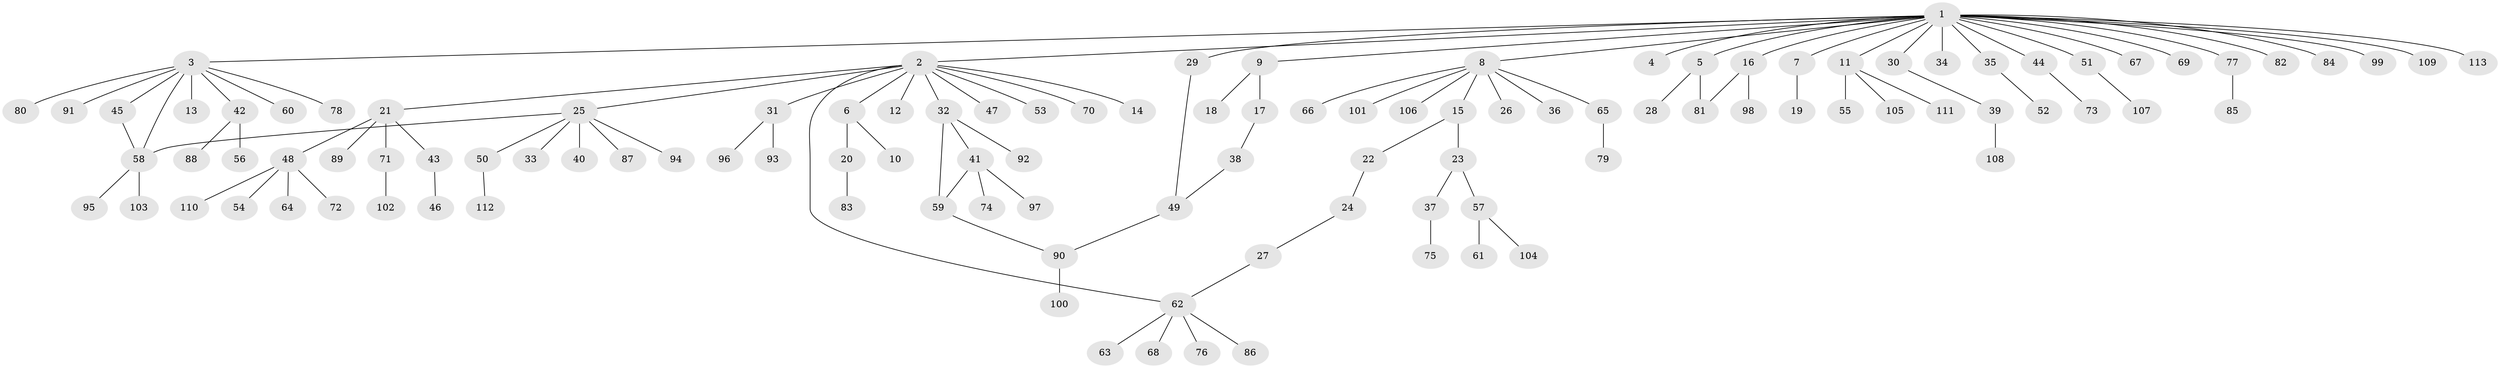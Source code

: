 // Generated by graph-tools (version 1.1) at 2025/25/03/09/25 03:25:59]
// undirected, 113 vertices, 119 edges
graph export_dot {
graph [start="1"]
  node [color=gray90,style=filled];
  1;
  2;
  3;
  4;
  5;
  6;
  7;
  8;
  9;
  10;
  11;
  12;
  13;
  14;
  15;
  16;
  17;
  18;
  19;
  20;
  21;
  22;
  23;
  24;
  25;
  26;
  27;
  28;
  29;
  30;
  31;
  32;
  33;
  34;
  35;
  36;
  37;
  38;
  39;
  40;
  41;
  42;
  43;
  44;
  45;
  46;
  47;
  48;
  49;
  50;
  51;
  52;
  53;
  54;
  55;
  56;
  57;
  58;
  59;
  60;
  61;
  62;
  63;
  64;
  65;
  66;
  67;
  68;
  69;
  70;
  71;
  72;
  73;
  74;
  75;
  76;
  77;
  78;
  79;
  80;
  81;
  82;
  83;
  84;
  85;
  86;
  87;
  88;
  89;
  90;
  91;
  92;
  93;
  94;
  95;
  96;
  97;
  98;
  99;
  100;
  101;
  102;
  103;
  104;
  105;
  106;
  107;
  108;
  109;
  110;
  111;
  112;
  113;
  1 -- 2;
  1 -- 3;
  1 -- 4;
  1 -- 5;
  1 -- 7;
  1 -- 8;
  1 -- 9;
  1 -- 11;
  1 -- 16;
  1 -- 29;
  1 -- 30;
  1 -- 34;
  1 -- 35;
  1 -- 44;
  1 -- 51;
  1 -- 67;
  1 -- 69;
  1 -- 77;
  1 -- 82;
  1 -- 84;
  1 -- 99;
  1 -- 109;
  1 -- 113;
  2 -- 6;
  2 -- 12;
  2 -- 14;
  2 -- 21;
  2 -- 25;
  2 -- 31;
  2 -- 32;
  2 -- 47;
  2 -- 53;
  2 -- 62;
  2 -- 70;
  3 -- 13;
  3 -- 42;
  3 -- 45;
  3 -- 58;
  3 -- 60;
  3 -- 78;
  3 -- 80;
  3 -- 91;
  5 -- 28;
  5 -- 81;
  6 -- 10;
  6 -- 20;
  7 -- 19;
  8 -- 15;
  8 -- 26;
  8 -- 36;
  8 -- 65;
  8 -- 66;
  8 -- 101;
  8 -- 106;
  9 -- 17;
  9 -- 18;
  11 -- 55;
  11 -- 105;
  11 -- 111;
  15 -- 22;
  15 -- 23;
  16 -- 81;
  16 -- 98;
  17 -- 38;
  20 -- 83;
  21 -- 43;
  21 -- 48;
  21 -- 71;
  21 -- 89;
  22 -- 24;
  23 -- 37;
  23 -- 57;
  24 -- 27;
  25 -- 33;
  25 -- 40;
  25 -- 50;
  25 -- 58;
  25 -- 87;
  25 -- 94;
  27 -- 62;
  29 -- 49;
  30 -- 39;
  31 -- 93;
  31 -- 96;
  32 -- 41;
  32 -- 59;
  32 -- 92;
  35 -- 52;
  37 -- 75;
  38 -- 49;
  39 -- 108;
  41 -- 59;
  41 -- 74;
  41 -- 97;
  42 -- 56;
  42 -- 88;
  43 -- 46;
  44 -- 73;
  45 -- 58;
  48 -- 54;
  48 -- 64;
  48 -- 72;
  48 -- 110;
  49 -- 90;
  50 -- 112;
  51 -- 107;
  57 -- 61;
  57 -- 104;
  58 -- 95;
  58 -- 103;
  59 -- 90;
  62 -- 63;
  62 -- 68;
  62 -- 76;
  62 -- 86;
  65 -- 79;
  71 -- 102;
  77 -- 85;
  90 -- 100;
}
